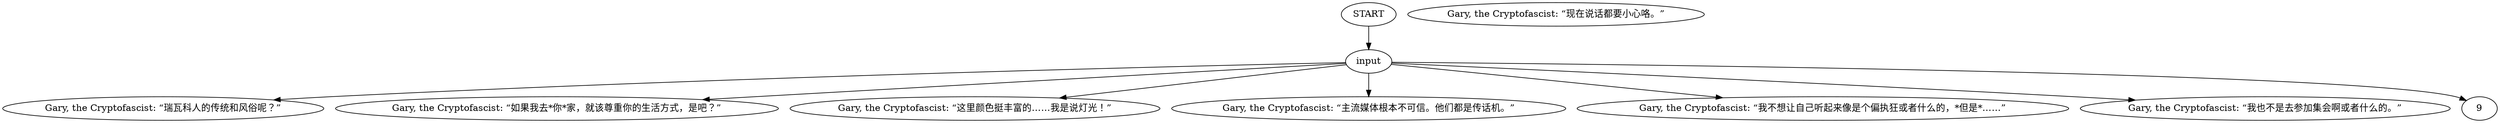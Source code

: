 # COAST / GARY barks whirling
# Things Gary says in Whirling
# ==================================================
digraph G {
	  0 [label="START"];
	  1 [label="input"];
	  2 [label="Gary, the Cryptofascist: “瑞瓦科人的传统和风俗呢？”"];
	  3 [label="Gary, the Cryptofascist: “如果我去*你*家，就该尊重你的生活方式，是吧？”"];
	  4 [label="Gary, the Cryptofascist: “这里颜色挺丰富的……我是说灯光！”"];
	  5 [label="Gary, the Cryptofascist: “主流媒体根本不可信。他们都是传话机。”"];
	  6 [label="Gary, the Cryptofascist: “我不想让自己听起来像是个偏执狂或者什么的，*但是*……”"];
	  7 [label="Gary, the Cryptofascist: “我也不是去参加集会啊或者什么的。”"];
	  8 [label="Gary, the Cryptofascist: “现在说话都要小心咯。”"];
	  0 -> 1
	  1 -> 2
	  1 -> 3
	  1 -> 4
	  1 -> 5
	  1 -> 6
	  1 -> 7
	  1 -> 9
}

